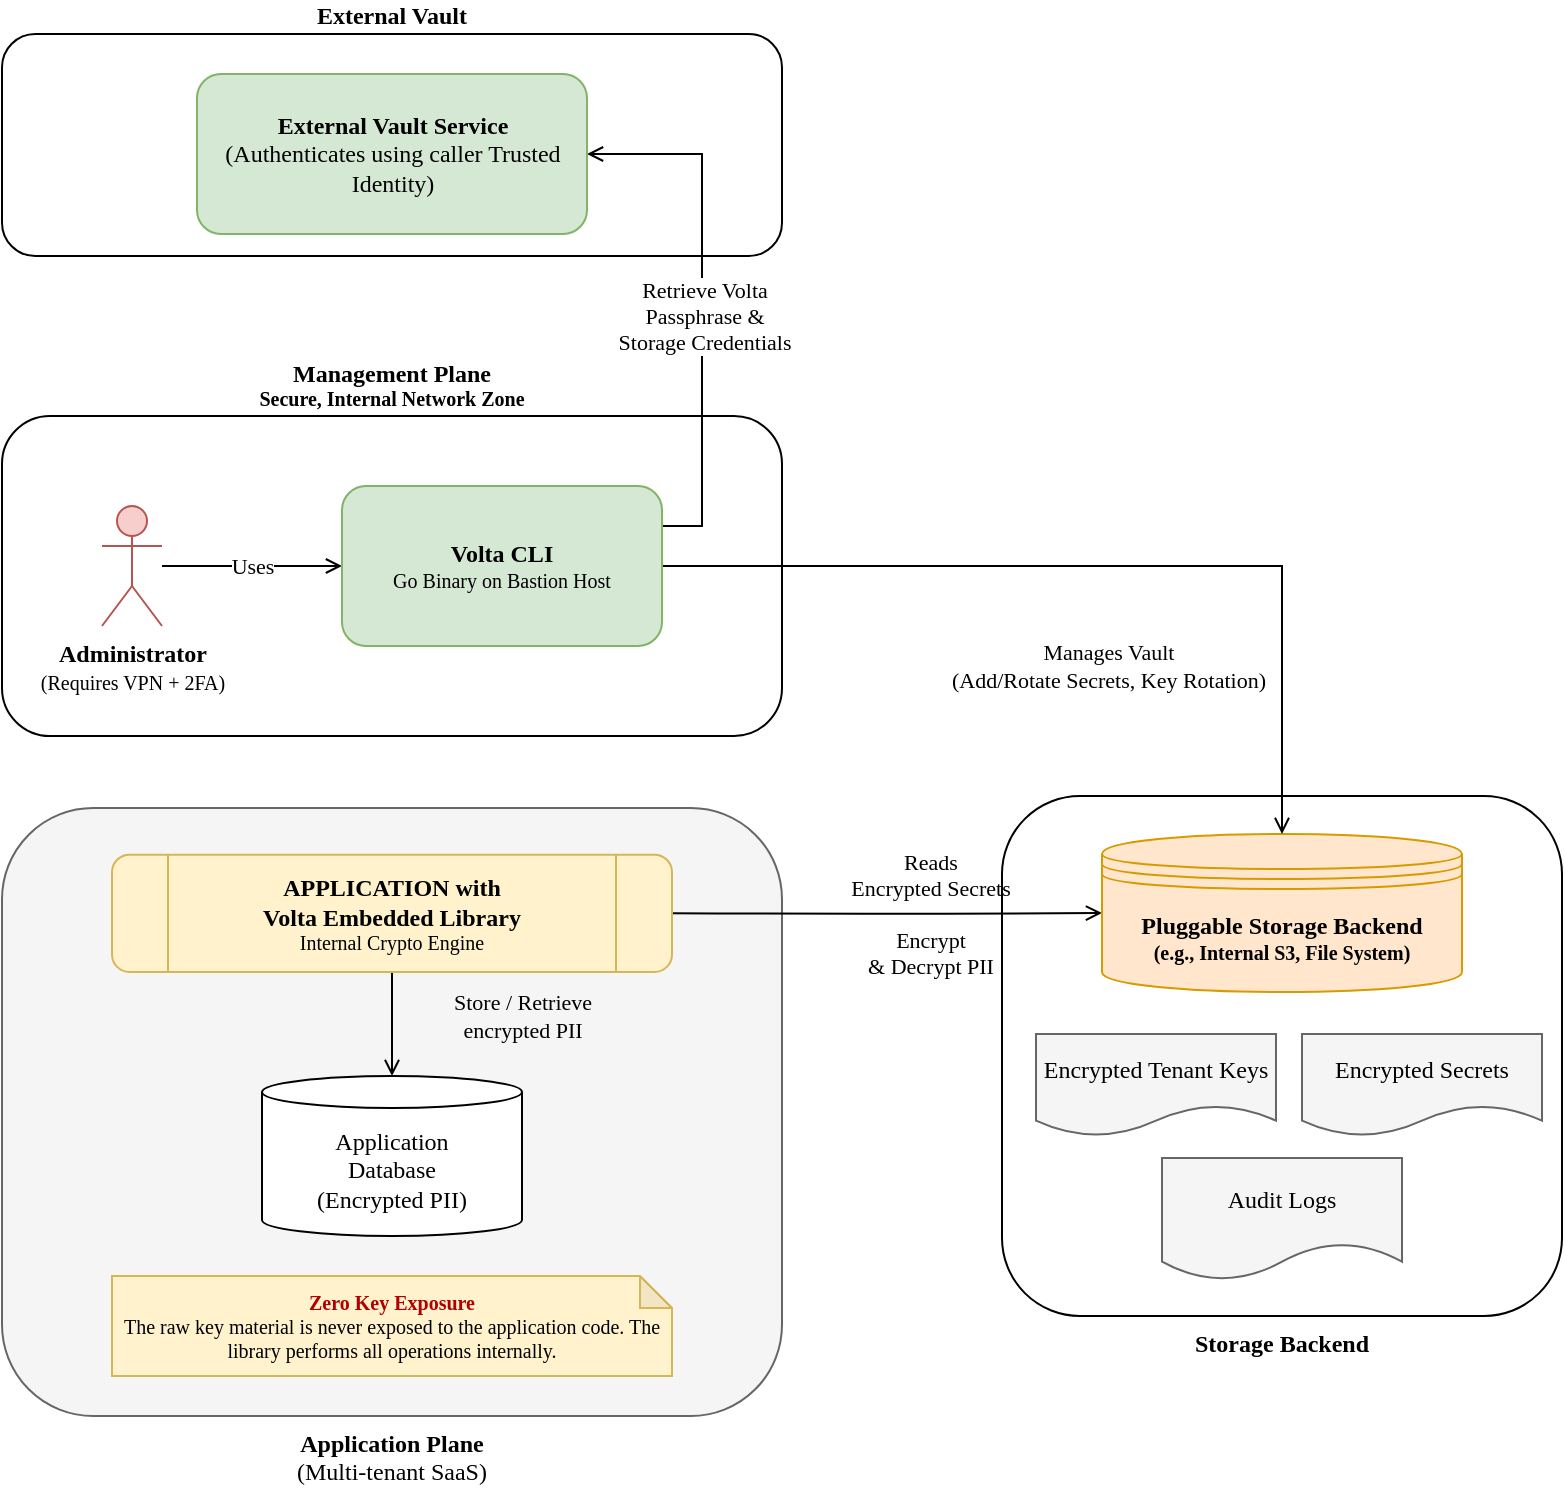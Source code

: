 <mxfile version="27.0.9">
  <diagram name="Page-1" id="F1OX1xQuZv3Kd4AUn7XD">
    <mxGraphModel dx="1299" dy="2036" grid="1" gridSize="10" guides="1" tooltips="1" connect="1" arrows="1" fold="1" page="1" pageScale="1" pageWidth="827" pageHeight="1169" math="0" shadow="0">
      <root>
        <mxCell id="0" />
        <mxCell id="1" parent="0" />
        <mxCell id="NRT96urlB1bMRuHR2Ta4-5" value="Storage Backend" style="rounded=1;whiteSpace=wrap;html=1;fontFamily=Architects Daughter;fontStyle=1;labelPosition=center;verticalLabelPosition=bottom;align=center;verticalAlign=top;" vertex="1" parent="1">
          <mxGeometry x="810" y="320" width="280" height="260" as="geometry" />
        </mxCell>
        <mxCell id="NRT96urlB1bMRuHR2Ta4-1" value="&lt;b&gt;External Vault&lt;br&gt;&lt;/b&gt;" style="rounded=1;whiteSpace=wrap;html=1;labelPosition=center;verticalLabelPosition=top;align=center;verticalAlign=bottom;fontFamily=Architects Daughter;" vertex="1" parent="1">
          <mxGeometry x="310" y="-61" width="390" height="111" as="geometry" />
        </mxCell>
        <mxCell id="NRT96urlB1bMRuHR2Ta4-7" style="edgeStyle=orthogonalEdgeStyle;rounded=0;orthogonalLoop=1;jettySize=auto;html=1;exitX=1;exitY=0.75;exitDx=0;exitDy=0;" edge="1" parent="1" source="iL78VrmHgS3CEXUIYZX5-14" target="NRT96urlB1bMRuHR2Ta4-6">
          <mxGeometry relative="1" as="geometry" />
        </mxCell>
        <mxCell id="iL78VrmHgS3CEXUIYZX5-2" value="&lt;b&gt;Application Plane&lt;/b&gt;&lt;br&gt;(Multi-tenant SaaS)" style="rounded=1;whiteSpace=wrap;html=1;fillColor=#f5f5f5;strokeColor=#666666;fontFamily=Architects Daughter;labelPosition=center;verticalLabelPosition=bottom;align=center;verticalAlign=top;" parent="1" vertex="1">
          <mxGeometry x="310" y="326" width="390" height="304" as="geometry" />
        </mxCell>
        <mxCell id="iL78VrmHgS3CEXUIYZX5-1" value="&lt;span&gt;Reads&lt;br&gt;Encrypted Secrets&lt;br&gt;&lt;br&gt;Encrypt&lt;br&gt;&amp;amp; Decrypt PII&lt;/span&gt;" style="endArrow=open;html=1;rounded=0;fontFamily=Architects Daughter;edgeStyle=orthogonalEdgeStyle;curved=1;labelBackgroundColor=none;endFill=0;" parent="1" target="iL78VrmHgS3CEXUIYZX5-4" edge="1">
          <mxGeometry x="0.21" width="50" height="50" relative="1" as="geometry">
            <mxPoint x="644" y="378.6" as="sourcePoint" />
            <mxPoint x="886" y="379" as="targetPoint" />
            <mxPoint as="offset" />
          </mxGeometry>
        </mxCell>
        <mxCell id="iL78VrmHgS3CEXUIYZX5-3" value="&lt;span style=&quot;font-weight: 700;&quot;&gt;Management Plane&lt;/span&gt;&lt;br style=&quot;font-weight: 700;&quot;&gt;&lt;div style=&quot;font-weight: 700; font-size: 10px;&quot;&gt;Secure, Internal Network Zone&lt;/div&gt;" style="rounded=1;whiteSpace=wrap;html=1;labelPosition=center;verticalLabelPosition=top;align=center;verticalAlign=bottom;fontFamily=Architects Daughter;" parent="1" vertex="1">
          <mxGeometry x="310" y="130" width="390" height="160" as="geometry" />
        </mxCell>
        <mxCell id="iL78VrmHgS3CEXUIYZX5-4" value="Pluggable Storage Backend&lt;br&gt;&lt;div style=&quot;font-size: 10px&quot;&gt;(e.g., Internal S3, File System)&lt;/div&gt;" style="shape=datastore;whiteSpace=wrap;html=1;fontStyle=1;fillColor=#ffe6cc;strokeColor=#d79b00;fontFamily=Architects Daughter;" parent="1" vertex="1">
          <mxGeometry x="860" y="339" width="180" height="79" as="geometry" />
        </mxCell>
        <mxCell id="iL78VrmHgS3CEXUIYZX5-5" value="Encrypted Tenant Keys" style="shape=document;whiteSpace=wrap;html=1;boundedLbl=1;fillColor=#f5f5f5;strokeColor=#666666;fontFamily=Architects Daughter;" parent="1" vertex="1">
          <mxGeometry x="827" y="439" width="120" height="51" as="geometry" />
        </mxCell>
        <mxCell id="iL78VrmHgS3CEXUIYZX5-6" value="Encrypted Secrets" style="shape=document;whiteSpace=wrap;html=1;boundedLbl=1;fillColor=#f5f5f5;strokeColor=#666666;fontFamily=Architects Daughter;" parent="1" vertex="1">
          <mxGeometry x="960" y="439" width="120" height="51" as="geometry" />
        </mxCell>
        <mxCell id="iL78VrmHgS3CEXUIYZX5-7" value="Audit Logs" style="shape=document;whiteSpace=wrap;html=1;boundedLbl=1;fillColor=#f5f5f5;strokeColor=#666666;fontFamily=Architects Daughter;" parent="1" vertex="1">
          <mxGeometry x="890" y="501" width="120" height="61" as="geometry" />
        </mxCell>
        <mxCell id="iL78VrmHgS3CEXUIYZX5-8" value="&lt;span&gt;Manages Vault&lt;br&gt;(Add/Rotate Secrets, Key Rotation)&lt;/span&gt;" style="endArrow=open;html=1;rounded=0;exitX=1;exitY=0.5;entryX=0.5;entryY=0;edgeStyle=orthogonalEdgeStyle;entryDx=0;entryDy=0;fontFamily=Architects Daughter;elbow=vertical;endFill=0;" parent="1" source="iL78VrmHgS3CEXUIYZX5-13" target="iL78VrmHgS3CEXUIYZX5-4" edge="1">
          <mxGeometry x="0.004" y="-50" width="50" height="50" relative="1" as="geometry">
            <mxPoint x="580" y="90" as="sourcePoint" />
            <mxPoint x="740" y="250" as="targetPoint" />
            <mxPoint as="offset" />
          </mxGeometry>
        </mxCell>
        <mxCell id="iL78VrmHgS3CEXUIYZX5-11" value="&lt;b&gt;Administrator&lt;/b&gt;&lt;br&gt;&lt;font style=&quot;font-size: 10px&quot;&gt;(Requires VPN + 2FA)&lt;/font&gt;" style="shape=umlActor;verticalLabelPosition=bottom;verticalAlign=top;html=1;outlineConnect=0;fillColor=#f8cecc;strokeColor=#b85450;fontFamily=Architects Daughter;" parent="1" vertex="1">
          <mxGeometry x="360" y="175" width="30" height="60" as="geometry" />
        </mxCell>
        <mxCell id="iL78VrmHgS3CEXUIYZX5-12" value="Uses" style="endArrow=open;html=1;rounded=0;entryX=0;entryY=0.5;exitX=1;exitY=0.5;fontFamily=Architects Daughter;endFill=0;" parent="1" source="iL78VrmHgS3CEXUIYZX5-11" target="iL78VrmHgS3CEXUIYZX5-13" edge="1">
          <mxGeometry width="50" height="50" relative="1" as="geometry">
            <mxPoint x="410" y="205" as="sourcePoint" />
            <mxPoint x="460" y="155" as="targetPoint" />
          </mxGeometry>
        </mxCell>
        <mxCell id="NRT96urlB1bMRuHR2Ta4-3" style="edgeStyle=orthogonalEdgeStyle;rounded=0;orthogonalLoop=1;jettySize=auto;html=1;exitX=1;exitY=0.25;exitDx=0;exitDy=0;entryX=1;entryY=0.5;entryDx=0;entryDy=0;endArrow=open;endFill=0;" edge="1" parent="1" source="iL78VrmHgS3CEXUIYZX5-13" target="NRT96urlB1bMRuHR2Ta4-2">
          <mxGeometry relative="1" as="geometry" />
        </mxCell>
        <mxCell id="NRT96urlB1bMRuHR2Ta4-4" value="Retrieve Volta&lt;br&gt;Passphrase &amp;amp; &lt;br&gt;Storage Credentials" style="edgeLabel;html=1;align=center;verticalAlign=middle;resizable=0;points=[];fontFamily=Architects Daughter;" vertex="1" connectable="0" parent="NRT96urlB1bMRuHR2Ta4-3">
          <mxGeometry x="-0.406" y="-1" relative="1" as="geometry">
            <mxPoint y="-47" as="offset" />
          </mxGeometry>
        </mxCell>
        <mxCell id="iL78VrmHgS3CEXUIYZX5-13" value="&lt;b&gt;Volta CLI&lt;/b&gt;&lt;br&gt;&lt;div style=&quot;font-size: 10px&quot;&gt;Go Binary on Bastion Host&lt;/div&gt;" style="rounded=1;whiteSpace=wrap;html=1;fillColor=#d5e8d4;strokeColor=#82b366;fontFamily=Architects Daughter;" parent="1" vertex="1">
          <mxGeometry x="480" y="165" width="160" height="80" as="geometry" />
        </mxCell>
        <mxCell id="NRT96urlB1bMRuHR2Ta4-8" style="edgeStyle=orthogonalEdgeStyle;rounded=0;orthogonalLoop=1;jettySize=auto;html=1;exitX=0.5;exitY=1;exitDx=0;exitDy=0;endArrow=open;endFill=0;labelBackgroundColor=none;labelBorderColor=none;fontFamily=Architects Daughter;" edge="1" parent="1" source="iL78VrmHgS3CEXUIYZX5-14" target="NRT96urlB1bMRuHR2Ta4-6">
          <mxGeometry relative="1" as="geometry" />
        </mxCell>
        <mxCell id="NRT96urlB1bMRuHR2Ta4-9" value="&lt;span&gt;Store / Retrieve&lt;br&gt;encrypted PII&lt;/span&gt;" style="edgeLabel;html=1;align=center;verticalAlign=middle;resizable=0;points=[];fontFamily=Architects Daughter;labelBackgroundColor=none;" vertex="1" connectable="0" parent="NRT96urlB1bMRuHR2Ta4-8">
          <mxGeometry x="-0.154" relative="1" as="geometry">
            <mxPoint x="65" as="offset" />
          </mxGeometry>
        </mxCell>
        <mxCell id="iL78VrmHgS3CEXUIYZX5-14" value="&lt;b&gt;APPLICATION with&lt;br&gt;Volta Embedded Library&lt;/b&gt;&lt;br&gt;&lt;div style=&quot;font-size: 10px&quot;&gt;Internal Crypto Engine&lt;/div&gt;" style="whiteSpace=wrap;html=1;shape=process;rounded=1;fillColor=#fff2cc;strokeColor=#d6b656;fontFamily=Architects Daughter;" parent="1" vertex="1">
          <mxGeometry x="365" y="349.33" width="280" height="58.67" as="geometry" />
        </mxCell>
        <mxCell id="iL78VrmHgS3CEXUIYZX5-15" value="&lt;font color=&quot;#B20000&quot;&gt;&lt;b&gt;Zero Key Exposure&lt;/b&gt;&lt;/font&gt;&lt;br&gt;&lt;div&gt;The raw key material is never exposed to the application code. The library performs all operations internally.&lt;/div&gt;" style="shape=note;whiteSpace=wrap;html=1;backgroundOutline=1;darkOpacity=0.05;fillColor=#fff2cc;strokeColor=#d6b656;size=16;fontFamily=Architects Daughter;fontSize=10;" parent="1" vertex="1">
          <mxGeometry x="365" y="560" width="280" height="50" as="geometry" />
        </mxCell>
        <mxCell id="NRT96urlB1bMRuHR2Ta4-2" value="&lt;b&gt;External Vault Service&lt;/b&gt;&lt;br&gt;(Authenticates using caller Trusted Identity)" style="rounded=1;whiteSpace=wrap;html=1;fillColor=#d5e8d4;strokeColor=#82b366;fontFamily=Architects Daughter;" vertex="1" parent="1">
          <mxGeometry x="407.5" y="-41" width="195" height="80" as="geometry" />
        </mxCell>
        <mxCell id="NRT96urlB1bMRuHR2Ta4-6" value="Application&lt;br&gt;Database&lt;br&gt;(Encrypted PII)" style="shape=cylinder3;whiteSpace=wrap;html=1;boundedLbl=1;backgroundOutline=1;size=8;fontFamily=Architects Daughter;" vertex="1" parent="1">
          <mxGeometry x="440" y="460" width="130" height="80" as="geometry" />
        </mxCell>
      </root>
    </mxGraphModel>
  </diagram>
</mxfile>
